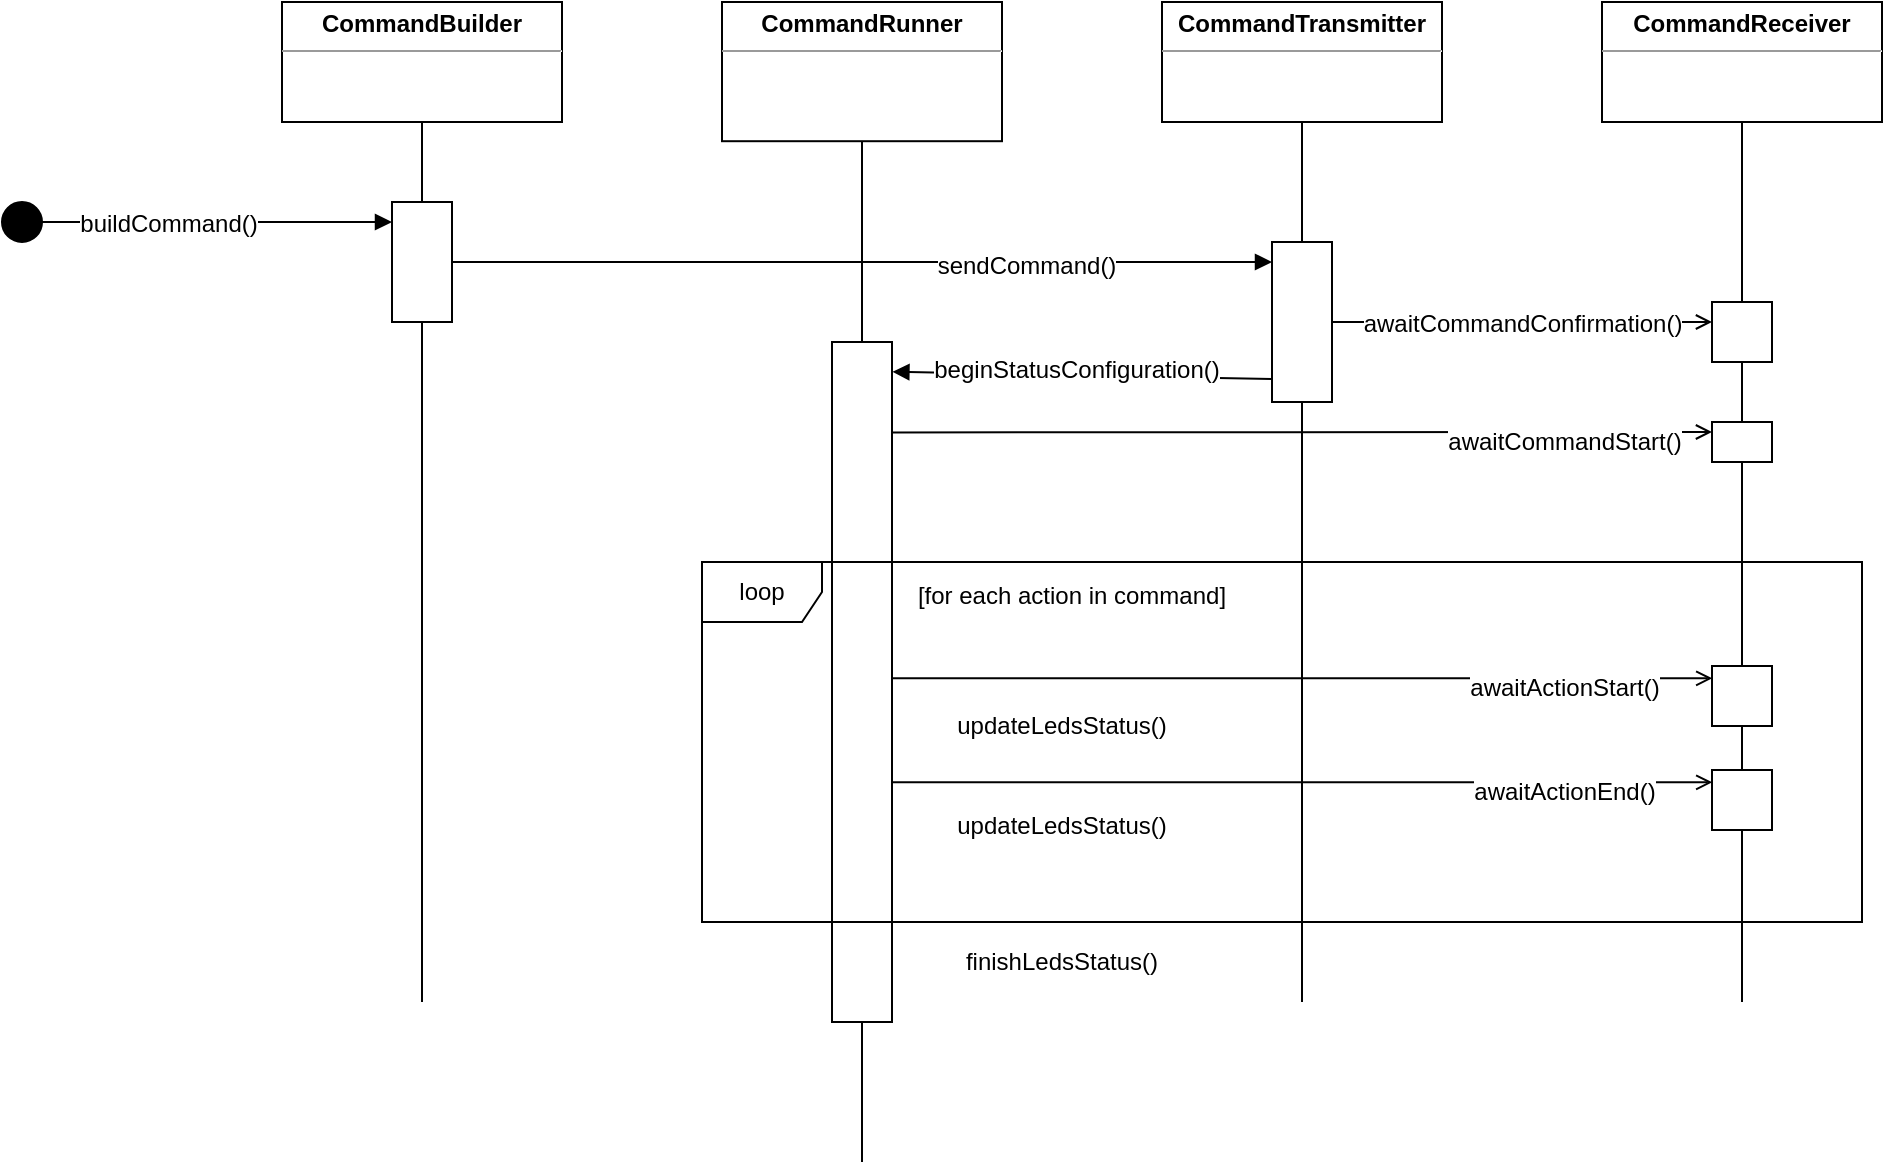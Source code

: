<mxfile version="10.8.4" type="device"><diagram id="eozUV7fbGFnf1xMGzdSC" name="Page-1"><mxGraphModel dx="934" dy="440" grid="1" gridSize="10" guides="1" tooltips="1" connect="1" arrows="1" fold="1" page="1" pageScale="1" pageWidth="850" pageHeight="1100" math="0" shadow="0"><root><mxCell id="0"/><mxCell id="1" parent="0"/><mxCell id="kVDvn2UF4GMO9lTySOHj-63" value="" style="group" parent="1" vertex="1" connectable="0"><mxGeometry x="440" y="70" width="140" height="580" as="geometry"/></mxCell><mxCell id="kVDvn2UF4GMO9lTySOHj-62" value="" style="endArrow=none;html=1;entryX=0.5;entryY=1;entryDx=0;entryDy=0;" parent="kVDvn2UF4GMO9lTySOHj-63" target="kVDvn2UF4GMO9lTySOHj-12" edge="1"><mxGeometry width="50" height="50" relative="1" as="geometry"><mxPoint x="70" y="580" as="sourcePoint"/><mxPoint x="50" y="185.6" as="targetPoint"/></mxGeometry></mxCell><mxCell id="kVDvn2UF4GMO9lTySOHj-12" value="&lt;p style=&quot;margin: 0px ; margin-top: 4px ; text-align: center&quot;&gt;&lt;b&gt;CommandRunner&lt;/b&gt;&lt;br&gt;&lt;/p&gt;&lt;hr size=&quot;1&quot;&gt;&lt;div style=&quot;height: 2px&quot;&gt;&lt;/div&gt;" style="verticalAlign=top;align=left;overflow=fill;fontSize=12;fontFamily=Helvetica;html=1;" parent="kVDvn2UF4GMO9lTySOHj-63" vertex="1"><mxGeometry width="140" height="69.6" as="geometry"/></mxCell><mxCell id="kVDvn2UF4GMO9lTySOHj-1" value="" style="group" parent="1" vertex="1" connectable="0"><mxGeometry x="220" y="70" width="140" height="500" as="geometry"/></mxCell><mxCell id="kVDvn2UF4GMO9lTySOHj-2" style="edgeStyle=orthogonalEdgeStyle;rounded=0;orthogonalLoop=1;jettySize=auto;html=1;exitX=0.5;exitY=1;exitDx=0;exitDy=0;endArrow=none;endFill=0;" parent="kVDvn2UF4GMO9lTySOHj-1" source="kVDvn2UF4GMO9lTySOHj-18" edge="1"><mxGeometry relative="1" as="geometry"><mxPoint x="70" y="500" as="targetPoint"/></mxGeometry></mxCell><mxCell id="kVDvn2UF4GMO9lTySOHj-3" value="&lt;p style=&quot;margin: 0px ; margin-top: 4px ; text-align: center&quot;&gt;&lt;b&gt;CommandBuilder&lt;/b&gt;&lt;br&gt;&lt;/p&gt;&lt;hr size=&quot;1&quot;&gt;&lt;div style=&quot;height: 2px&quot;&gt;&lt;/div&gt;" style="verticalAlign=top;align=left;overflow=fill;fontSize=12;fontFamily=Helvetica;html=1;" parent="kVDvn2UF4GMO9lTySOHj-1" vertex="1"><mxGeometry width="140" height="60" as="geometry"/></mxCell><mxCell id="kVDvn2UF4GMO9lTySOHj-18" value="" style="rounded=0;whiteSpace=wrap;html=1;" parent="kVDvn2UF4GMO9lTySOHj-1" vertex="1"><mxGeometry x="55" y="100" width="30" height="60" as="geometry"/></mxCell><mxCell id="kVDvn2UF4GMO9lTySOHj-19" style="edgeStyle=orthogonalEdgeStyle;rounded=0;orthogonalLoop=1;jettySize=auto;html=1;exitX=0.5;exitY=1;exitDx=0;exitDy=0;endArrow=none;endFill=0;" parent="kVDvn2UF4GMO9lTySOHj-1" source="kVDvn2UF4GMO9lTySOHj-3" target="kVDvn2UF4GMO9lTySOHj-18" edge="1"><mxGeometry relative="1" as="geometry"><mxPoint x="290" y="510" as="targetPoint"/><mxPoint x="290" y="70" as="sourcePoint"/></mxGeometry></mxCell><mxCell id="kVDvn2UF4GMO9lTySOHj-13" value="" style="endArrow=block;html=1;endFill=1;exitX=1;exitY=0.5;exitDx=0;exitDy=0;" parent="kVDvn2UF4GMO9lTySOHj-1" source="1US35bGf7fXNlC3cYP7S-1" edge="1"><mxGeometry width="50" height="50" relative="1" as="geometry"><mxPoint x="-120" y="110" as="sourcePoint"/><mxPoint x="55" y="110" as="targetPoint"/></mxGeometry></mxCell><mxCell id="kVDvn2UF4GMO9lTySOHj-14" value="buildCommand()" style="text;html=1;resizable=0;points=[];align=center;verticalAlign=middle;labelBackgroundColor=#ffffff;" parent="kVDvn2UF4GMO9lTySOHj-13" vertex="1" connectable="0"><mxGeometry x="-0.286" y="-1" relative="1" as="geometry"><mxPoint as="offset"/></mxGeometry></mxCell><mxCell id="kVDvn2UF4GMO9lTySOHj-7" value="" style="group" parent="1" vertex="1" connectable="0"><mxGeometry x="880" y="70" width="140" height="500" as="geometry"/></mxCell><mxCell id="kVDvn2UF4GMO9lTySOHj-8" style="edgeStyle=orthogonalEdgeStyle;rounded=0;orthogonalLoop=1;jettySize=auto;html=1;exitX=0.5;exitY=1;exitDx=0;exitDy=0;endArrow=none;endFill=0;" parent="kVDvn2UF4GMO9lTySOHj-7" source="W-OGUY3GXhOMPWiCRIfw-11" edge="1"><mxGeometry relative="1" as="geometry"><mxPoint x="70" y="500" as="targetPoint"/></mxGeometry></mxCell><mxCell id="kVDvn2UF4GMO9lTySOHj-9" value="&lt;p style=&quot;margin: 0px ; margin-top: 4px ; text-align: center&quot;&gt;&lt;b&gt;CommandReceiver&lt;/b&gt;&lt;br&gt;&lt;/p&gt;&lt;hr size=&quot;1&quot;&gt;&lt;div style=&quot;height: 2px&quot;&gt;&lt;/div&gt;" style="verticalAlign=top;align=left;overflow=fill;fontSize=12;fontFamily=Helvetica;html=1;" parent="kVDvn2UF4GMO9lTySOHj-7" vertex="1"><mxGeometry width="140" height="60" as="geometry"/></mxCell><mxCell id="kVDvn2UF4GMO9lTySOHj-56" value="" style="rounded=0;whiteSpace=wrap;html=1;" parent="kVDvn2UF4GMO9lTySOHj-7" vertex="1"><mxGeometry x="55" y="150" width="30" height="30" as="geometry"/></mxCell><mxCell id="kVDvn2UF4GMO9lTySOHj-59" style="edgeStyle=orthogonalEdgeStyle;rounded=0;orthogonalLoop=1;jettySize=auto;html=1;exitX=0.5;exitY=1;exitDx=0;exitDy=0;endArrow=none;endFill=0;" parent="kVDvn2UF4GMO9lTySOHj-7" source="kVDvn2UF4GMO9lTySOHj-9" target="kVDvn2UF4GMO9lTySOHj-56" edge="1"><mxGeometry relative="1" as="geometry"><mxPoint x="950" y="570" as="targetPoint"/><mxPoint x="950.034" y="130.069" as="sourcePoint"/></mxGeometry></mxCell><mxCell id="W-OGUY3GXhOMPWiCRIfw-5" value="" style="rounded=0;whiteSpace=wrap;html=1;" vertex="1" parent="kVDvn2UF4GMO9lTySOHj-7"><mxGeometry x="55" y="210" width="30" height="20" as="geometry"/></mxCell><mxCell id="W-OGUY3GXhOMPWiCRIfw-6" style="edgeStyle=orthogonalEdgeStyle;rounded=0;orthogonalLoop=1;jettySize=auto;html=1;exitX=0.5;exitY=1;exitDx=0;exitDy=0;endArrow=none;endFill=0;" edge="1" parent="kVDvn2UF4GMO9lTySOHj-7" source="kVDvn2UF4GMO9lTySOHj-56" target="W-OGUY3GXhOMPWiCRIfw-5"><mxGeometry relative="1" as="geometry"><mxPoint x="950" y="570" as="targetPoint"/><mxPoint x="950" y="250.286" as="sourcePoint"/></mxGeometry></mxCell><mxCell id="W-OGUY3GXhOMPWiCRIfw-11" value="" style="rounded=0;whiteSpace=wrap;html=1;" vertex="1" parent="kVDvn2UF4GMO9lTySOHj-7"><mxGeometry x="55" y="332" width="30" height="30" as="geometry"/></mxCell><mxCell id="W-OGUY3GXhOMPWiCRIfw-12" style="edgeStyle=orthogonalEdgeStyle;rounded=0;orthogonalLoop=1;jettySize=auto;html=1;exitX=0.5;exitY=1;exitDx=0;exitDy=0;endArrow=none;endFill=0;" edge="1" parent="kVDvn2UF4GMO9lTySOHj-7" source="W-OGUY3GXhOMPWiCRIfw-5" target="W-OGUY3GXhOMPWiCRIfw-11"><mxGeometry relative="1" as="geometry"><mxPoint x="950" y="570" as="targetPoint"/><mxPoint x="950" y="300" as="sourcePoint"/></mxGeometry></mxCell><mxCell id="kVDvn2UF4GMO9lTySOHj-15" value="" style="endArrow=block;html=1;exitX=1;exitY=0.5;exitDx=0;exitDy=0;endFill=1;" parent="1" source="kVDvn2UF4GMO9lTySOHj-18" edge="1"><mxGeometry width="50" height="50" relative="1" as="geometry"><mxPoint x="360" y="250" as="sourcePoint"/><mxPoint x="715" y="200" as="targetPoint"/></mxGeometry></mxCell><mxCell id="kVDvn2UF4GMO9lTySOHj-16" value="sendCommand()" style="text;html=1;resizable=0;points=[];align=center;verticalAlign=middle;labelBackgroundColor=#ffffff;" parent="kVDvn2UF4GMO9lTySOHj-15" vertex="1" connectable="0"><mxGeometry x="0.4" y="-2" relative="1" as="geometry"><mxPoint as="offset"/></mxGeometry></mxCell><mxCell id="kVDvn2UF4GMO9lTySOHj-22" value="" style="endArrow=open;html=1;exitX=1;exitY=0.5;exitDx=0;exitDy=0;endFill=0;" parent="1" source="kVDvn2UF4GMO9lTySOHj-20" edge="1"><mxGeometry width="50" height="50" relative="1" as="geometry"><mxPoint x="795" y="229.5" as="sourcePoint"/><mxPoint x="935" y="230" as="targetPoint"/></mxGeometry></mxCell><mxCell id="kVDvn2UF4GMO9lTySOHj-23" value="awaitCommandConfirmation()" style="text;html=1;resizable=0;points=[];align=center;verticalAlign=middle;labelBackgroundColor=#ffffff;" parent="kVDvn2UF4GMO9lTySOHj-22" vertex="1" connectable="0"><mxGeometry x="-0.289" relative="1" as="geometry"><mxPoint x="27" y="0.5" as="offset"/></mxGeometry></mxCell><mxCell id="kVDvn2UF4GMO9lTySOHj-29" value="" style="endArrow=block;html=1;endFill=1;entryX=1;entryY=0.25;entryDx=0;entryDy=0;exitX=-0.005;exitY=0.857;exitDx=0;exitDy=0;exitPerimeter=0;" parent="1" source="kVDvn2UF4GMO9lTySOHj-20" edge="1"><mxGeometry width="50" height="50" relative="1" as="geometry"><mxPoint x="660" y="280" as="sourcePoint"/><mxPoint x="525.207" y="254.897" as="targetPoint"/></mxGeometry></mxCell><mxCell id="kVDvn2UF4GMO9lTySOHj-30" value="beginStatusConfiguration()" style="text;html=1;resizable=0;points=[];align=center;verticalAlign=middle;labelBackgroundColor=#ffffff;" parent="kVDvn2UF4GMO9lTySOHj-29" vertex="1" connectable="0"><mxGeometry x="0.193" y="-3" relative="1" as="geometry"><mxPoint x="15" as="offset"/></mxGeometry></mxCell><mxCell id="kVDvn2UF4GMO9lTySOHj-45" value="" style="group" parent="1" vertex="1" connectable="0"><mxGeometry x="440" y="332" width="580" height="152.5" as="geometry"/></mxCell><mxCell id="kVDvn2UF4GMO9lTySOHj-47" value="" style="rounded=0;whiteSpace=wrap;html=1;" parent="1" vertex="1"><mxGeometry x="495" y="240" width="30" height="340" as="geometry"/></mxCell><mxCell id="kVDvn2UF4GMO9lTySOHj-46" value="updateLedsStatus()" style="text;html=1;strokeColor=none;fillColor=none;align=center;verticalAlign=middle;whiteSpace=wrap;rounded=0;" parent="1" vertex="1"><mxGeometry x="530" y="419.5" width="160" height="25" as="geometry"/></mxCell><mxCell id="kVDvn2UF4GMO9lTySOHj-48" value="updateLedsStatus()" style="text;html=1;strokeColor=none;fillColor=none;align=center;verticalAlign=middle;whiteSpace=wrap;rounded=0;" parent="1" vertex="1"><mxGeometry x="530" y="469" width="160" height="25" as="geometry"/></mxCell><mxCell id="kVDvn2UF4GMO9lTySOHj-44" value="[for each action in command]" style="text;html=1;strokeColor=none;fillColor=#ffffff;align=center;verticalAlign=middle;whiteSpace=wrap;rounded=0;" parent="1" vertex="1"><mxGeometry x="530" y="352" width="170" height="30" as="geometry"/></mxCell><mxCell id="kVDvn2UF4GMO9lTySOHj-68" value="finishLedsStatus()" style="text;html=1;strokeColor=none;fillColor=none;align=center;verticalAlign=middle;whiteSpace=wrap;rounded=0;" parent="1" vertex="1"><mxGeometry x="535" y="537" width="150" height="25" as="geometry"/></mxCell><mxCell id="1US35bGf7fXNlC3cYP7S-1" value="" style="ellipse;whiteSpace=wrap;html=1;aspect=fixed;fillColor=#000000;" parent="1" vertex="1"><mxGeometry x="80" y="170" width="20" height="20" as="geometry"/></mxCell><mxCell id="W-OGUY3GXhOMPWiCRIfw-1" value="" style="endArrow=open;html=1;endFill=0;exitX=0.995;exitY=0.133;exitDx=0;exitDy=0;exitPerimeter=0;entryX=0;entryY=0.25;entryDx=0;entryDy=0;" edge="1" parent="1" source="kVDvn2UF4GMO9lTySOHj-47" target="W-OGUY3GXhOMPWiCRIfw-5"><mxGeometry width="50" height="50" relative="1" as="geometry"><mxPoint x="530" y="310" as="sourcePoint"/><mxPoint x="910" y="290" as="targetPoint"/></mxGeometry></mxCell><mxCell id="W-OGUY3GXhOMPWiCRIfw-2" value="awaitCommandStart()" style="text;html=1;resizable=0;points=[];align=center;verticalAlign=middle;labelBackgroundColor=#ffffff;" vertex="1" connectable="0" parent="W-OGUY3GXhOMPWiCRIfw-1"><mxGeometry x="-0.289" relative="1" as="geometry"><mxPoint x="189.5" y="5" as="offset"/></mxGeometry></mxCell><mxCell id="W-OGUY3GXhOMPWiCRIfw-9" value="" style="endArrow=open;html=1;endFill=0;exitX=0.995;exitY=0.133;exitDx=0;exitDy=0;exitPerimeter=0;entryX=0;entryY=0.25;entryDx=0;entryDy=0;" edge="1" parent="1"><mxGeometry width="50" height="50" relative="1" as="geometry"><mxPoint x="524.857" y="408.143" as="sourcePoint"/><mxPoint x="935.143" y="408.143" as="targetPoint"/></mxGeometry></mxCell><mxCell id="W-OGUY3GXhOMPWiCRIfw-10" value="awaitActionStart()" style="text;html=1;resizable=0;points=[];align=center;verticalAlign=middle;labelBackgroundColor=#ffffff;" vertex="1" connectable="0" parent="W-OGUY3GXhOMPWiCRIfw-9"><mxGeometry x="-0.289" relative="1" as="geometry"><mxPoint x="189.5" y="5" as="offset"/></mxGeometry></mxCell><mxCell id="W-OGUY3GXhOMPWiCRIfw-13" value="" style="endArrow=open;html=1;endFill=0;exitX=0.995;exitY=0.133;exitDx=0;exitDy=0;exitPerimeter=0;entryX=0;entryY=0.25;entryDx=0;entryDy=0;" edge="1" parent="1"><mxGeometry width="50" height="50" relative="1" as="geometry"><mxPoint x="524.857" y="460.143" as="sourcePoint"/><mxPoint x="935.143" y="460.143" as="targetPoint"/></mxGeometry></mxCell><mxCell id="W-OGUY3GXhOMPWiCRIfw-14" value="awaitActionEnd()" style="text;html=1;resizable=0;points=[];align=center;verticalAlign=middle;labelBackgroundColor=#ffffff;" vertex="1" connectable="0" parent="W-OGUY3GXhOMPWiCRIfw-13"><mxGeometry x="-0.289" relative="1" as="geometry"><mxPoint x="189.5" y="5" as="offset"/></mxGeometry></mxCell><mxCell id="W-OGUY3GXhOMPWiCRIfw-15" value="" style="rounded=0;whiteSpace=wrap;html=1;" vertex="1" parent="1"><mxGeometry x="935" y="454" width="30" height="30" as="geometry"/></mxCell><mxCell id="kVDvn2UF4GMO9lTySOHj-4" value="" style="group" parent="1" vertex="1" connectable="0"><mxGeometry x="660" y="70" width="350" height="500" as="geometry"/></mxCell><mxCell id="kVDvn2UF4GMO9lTySOHj-5" style="edgeStyle=orthogonalEdgeStyle;rounded=0;orthogonalLoop=1;jettySize=auto;html=1;exitX=0.5;exitY=1;exitDx=0;exitDy=0;endArrow=none;endFill=0;" parent="kVDvn2UF4GMO9lTySOHj-4" source="kVDvn2UF4GMO9lTySOHj-20" edge="1"><mxGeometry relative="1" as="geometry"><mxPoint x="70" y="500" as="targetPoint"/></mxGeometry></mxCell><mxCell id="kVDvn2UF4GMO9lTySOHj-6" value="&lt;p style=&quot;margin: 0px ; margin-top: 4px ; text-align: center&quot;&gt;&lt;b&gt;CommandTransmitter&lt;/b&gt;&lt;br&gt;&lt;/p&gt;&lt;hr size=&quot;1&quot;&gt;&lt;div style=&quot;height: 2px&quot;&gt;&lt;/div&gt;" style="verticalAlign=top;align=left;overflow=fill;fontSize=12;fontFamily=Helvetica;html=1;" parent="kVDvn2UF4GMO9lTySOHj-4" vertex="1"><mxGeometry width="140" height="60" as="geometry"/></mxCell><mxCell id="kVDvn2UF4GMO9lTySOHj-20" value="" style="rounded=0;whiteSpace=wrap;html=1;" parent="kVDvn2UF4GMO9lTySOHj-4" vertex="1"><mxGeometry x="55" y="120" width="30" height="80" as="geometry"/></mxCell><mxCell id="kVDvn2UF4GMO9lTySOHj-21" style="edgeStyle=orthogonalEdgeStyle;rounded=0;orthogonalLoop=1;jettySize=auto;html=1;exitX=0.5;exitY=1;exitDx=0;exitDy=0;endArrow=none;endFill=0;" parent="kVDvn2UF4GMO9lTySOHj-4" source="kVDvn2UF4GMO9lTySOHj-6" target="kVDvn2UF4GMO9lTySOHj-20" edge="1"><mxGeometry relative="1" as="geometry"><mxPoint x="660" y="570" as="targetPoint"/><mxPoint x="660" y="130" as="sourcePoint"/></mxGeometry></mxCell><mxCell id="kVDvn2UF4GMO9lTySOHj-41" value="loop" style="shape=umlFrame;whiteSpace=wrap;html=1;" parent="kVDvn2UF4GMO9lTySOHj-4" vertex="1"><mxGeometry x="-230" y="280" width="580" height="180" as="geometry"/></mxCell></root></mxGraphModel></diagram></mxfile>